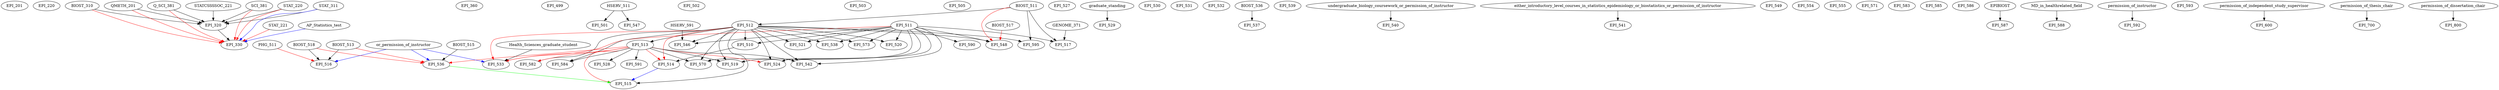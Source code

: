 digraph G {
    EPI_201;
    EPI_220;
    edge [color=black];
    BIOST_310 -> EPI_320;
    QMETH_201 -> EPI_320;
    Q_SCI_381 -> EPI_320;
    SCI_381 -> EPI_320;
    STAT_220 -> EPI_320;
    STATCSSSSOC_221 -> EPI_320;
    STAT_311 -> EPI_320;
    edge [color=black];
    EPI_320 -> EPI_330;
    edge [color=red];
    BIOST_310 -> EPI_330;
    QMETH_201 -> EPI_330;
    Q_SCI_381 -> EPI_330;
    SCI_381 -> EPI_330;
    STAT_220 -> EPI_330;
    STAT_221 -> EPI_330;
    edge [color=blue];
    STAT_311 -> EPI_330;
    AP_Statistics_test -> EPI_330;
    EPI_360;
    EPI_499;
    edge [color=black];
    HSERV_511 -> EPI_501;
    EPI_502;
    EPI_503;
    EPI_505;
    edge [color=black];
    EPI_511 -> EPI_510;
    EPI_512 -> EPI_510;
    EPI_511;
    edge [color=black];
    BIOST_511 -> EPI_512;
    edge [color=black];
    EPI_512 -> EPI_513;
    edge [color=black];
    EPI_510 -> EPI_514;
    edge [color=red];
    EPI_512 -> EPI_514;
    EPI_513 -> EPI_514;
    edge [color=black];
    EPI_512 -> EPI_515;
    edge [color=red];
    EPI_513 -> EPI_515;
    edge [color=blue];
    EPI_514 -> EPI_515;
    edge [color=green];
    EPI_536 -> EPI_515;
    edge [color=black];
    BIOST_513 -> EPI_516;
    BIOST_518 -> EPI_516;
    edge [color=red];
    PHG_511 -> EPI_516;
    edge [color=blue];
    or_permission_of_instructor -> EPI_516;
    edge [color=black];
    EPI_511 -> EPI_517;
    BIOST_511 -> EPI_517;
    GENOME_371 -> EPI_517;
    edge [color=black];
    EPI_511 -> EPI_519;
    EPI_512 -> EPI_519;
    EPI_513 -> EPI_519;
    edge [color=black];
    EPI_511 -> EPI_520;
    EPI_512 -> EPI_520;
    edge [color=black];
    EPI_511 -> EPI_521;
    EPI_512 -> EPI_521;
    edge [color=black];
    EPI_511 -> EPI_524;
    EPI_512 -> EPI_524;
    edge [color=red];
    EPI_513 -> EPI_524;
    EPI_527;
    edge [color=black];
    EPI_513 -> EPI_528;
    edge [color=black];
    graduate_standing -> EPI_529;
    EPI_530;
    EPI_531;
    EPI_532;
    edge [color=black];
    Health_Sciences_graduate_student -> EPI_533;
    edge [color=red];
    EPI_511 -> EPI_533;
    EPI_512 -> EPI_533;
    EPI_513 -> EPI_533;
    edge [color=blue];
    or_permission_of_instructor -> EPI_533;
    edge [color=black];
    BIOST_515 -> EPI_536;
    edge [color=red];
    EPI_513 -> EPI_536;
    BIOST_513 -> EPI_536;
    BIOST_518 -> EPI_536;
    edge [color=blue];
    or_permission_of_instructor -> EPI_536;
    edge [color=black];
    BIOST_536 -> EPI_537;
    edge [color=black];
    EPI_511 -> EPI_538;
    EPI_512 -> EPI_538;
    EPI_539;
    edge [color=black];
    undergraduate_biology_coursework_or_permission_of_instructor -> EPI_540;
    edge [color=black];
    either_introductory_level_courses_in_statistics_epidemiology_or_biostatistics_or_permission_of_instructor -> EPI_541;
    edge [color=black];
    EPI_511 -> EPI_542;
    EPI_512 -> EPI_542;
    EPI_513 -> EPI_542;
    edge [color=black];
    EPI_511 -> EPI_546;
    EPI_512 -> EPI_546;
    HSERV_591 -> EPI_546;
    edge [color=black];
    HSERV_511 -> EPI_547;
    edge [color=black];
    EPI_511 -> EPI_548;
    EPI_512 -> EPI_548;
    edge [color=red];
    BIOST_511 -> EPI_548;
    BIOST_517 -> EPI_548;
    EPI_549;
    EPI_554;
    EPI_555;
    edge [color=black];
    EPI_511 -> EPI_570;
    EPI_512 -> EPI_570;
    EPI_513 -> EPI_570;
    EPI_571;
    edge [color=black];
    EPI_511 -> EPI_573;
    EPI_512 -> EPI_573;
    edge [color=black];
    EPI_512 -> EPI_582;
    edge [color=red];
    EPI_513 -> EPI_582;
    EPI_583;
    edge [color=black];
    EPI_512 -> EPI_584;
    EPI_513 -> EPI_584;
    EPI_585;
    EPI_586;
    edge [color=black];
    EPIBIOST -> EPI_587;
    edge [color=black];
    MD_in_healthrelated_field -> EPI_588;
    edge [color=black];
    EPI_511 -> EPI_590;
    edge [color=black];
    EPI_513 -> EPI_591;
    edge [color=black];
    permission_of_instructor -> EPI_592;
    EPI_593;
    edge [color=black];
    EPI_512 -> EPI_595;
    BIOST_511 -> EPI_595;
    edge [color=black];
    permission_of_independent_study_supervisor -> EPI_600;
    edge [color=black];
    permission_of_thesis_chair -> EPI_700;
    edge [color=black];
    permission_of_dissertation_chair -> EPI_800;
}
